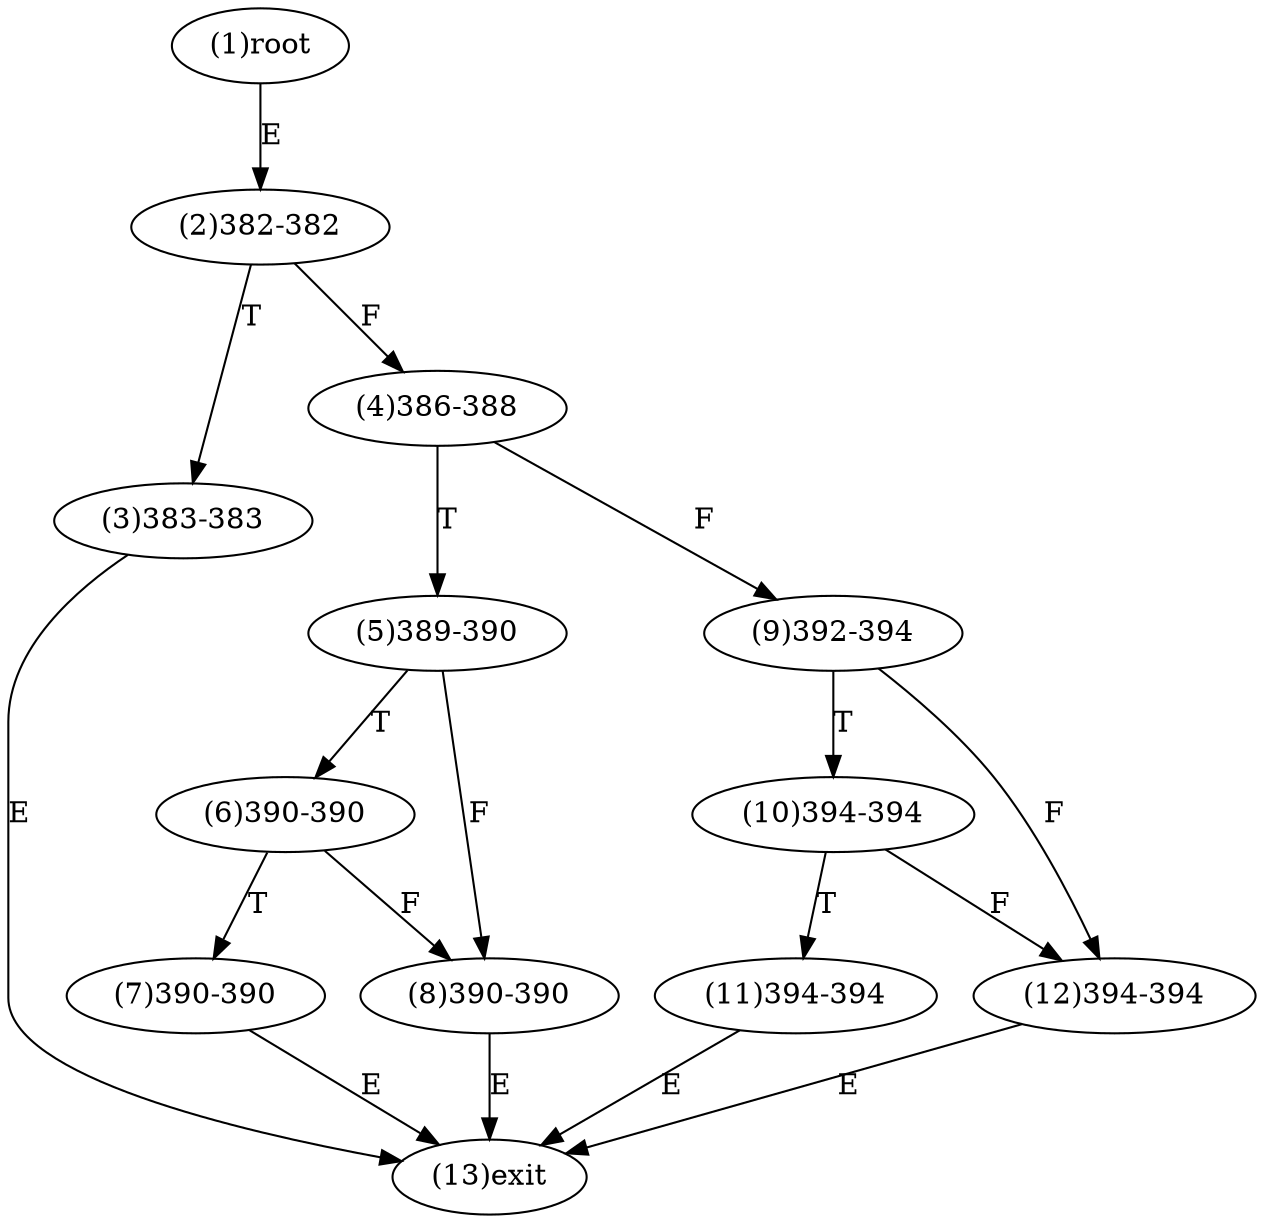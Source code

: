 digraph "" { 
1[ label="(1)root"];
2[ label="(2)382-382"];
3[ label="(3)383-383"];
4[ label="(4)386-388"];
5[ label="(5)389-390"];
6[ label="(6)390-390"];
7[ label="(7)390-390"];
8[ label="(8)390-390"];
9[ label="(9)392-394"];
10[ label="(10)394-394"];
11[ label="(11)394-394"];
12[ label="(12)394-394"];
13[ label="(13)exit"];
1->2[ label="E"];
2->4[ label="F"];
2->3[ label="T"];
3->13[ label="E"];
4->9[ label="F"];
4->5[ label="T"];
5->8[ label="F"];
5->6[ label="T"];
6->8[ label="F"];
6->7[ label="T"];
7->13[ label="E"];
8->13[ label="E"];
9->12[ label="F"];
9->10[ label="T"];
10->12[ label="F"];
10->11[ label="T"];
11->13[ label="E"];
12->13[ label="E"];
}